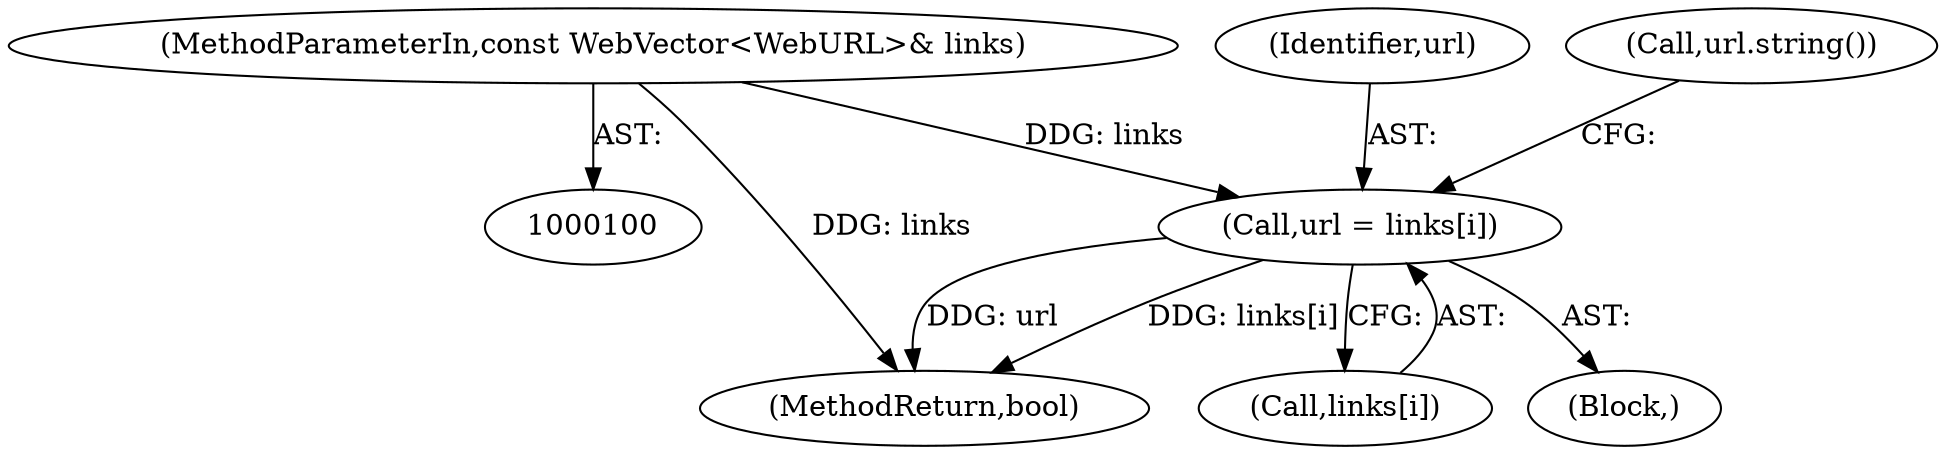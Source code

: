 digraph "1_Chrome_7f0126ff011142c8619b10a6e64d04d1745c503a_8@array" {
"1000129" [label="(Call,url = links[i])"];
"1000104" [label="(MethodParameterIn,const WebVector<WebURL>& links)"];
"1000127" [label="(Block,)"];
"1000129" [label="(Call,url = links[i])"];
"1000130" [label="(Identifier,url)"];
"1000104" [label="(MethodParameterIn,const WebVector<WebURL>& links)"];
"1000174" [label="(MethodReturn,bool)"];
"1000131" [label="(Call,links[i])"];
"1000137" [label="(Call,url.string())"];
"1000129" -> "1000127"  [label="AST: "];
"1000129" -> "1000131"  [label="CFG: "];
"1000130" -> "1000129"  [label="AST: "];
"1000131" -> "1000129"  [label="AST: "];
"1000137" -> "1000129"  [label="CFG: "];
"1000129" -> "1000174"  [label="DDG: url"];
"1000129" -> "1000174"  [label="DDG: links[i]"];
"1000104" -> "1000129"  [label="DDG: links"];
"1000104" -> "1000100"  [label="AST: "];
"1000104" -> "1000174"  [label="DDG: links"];
}
